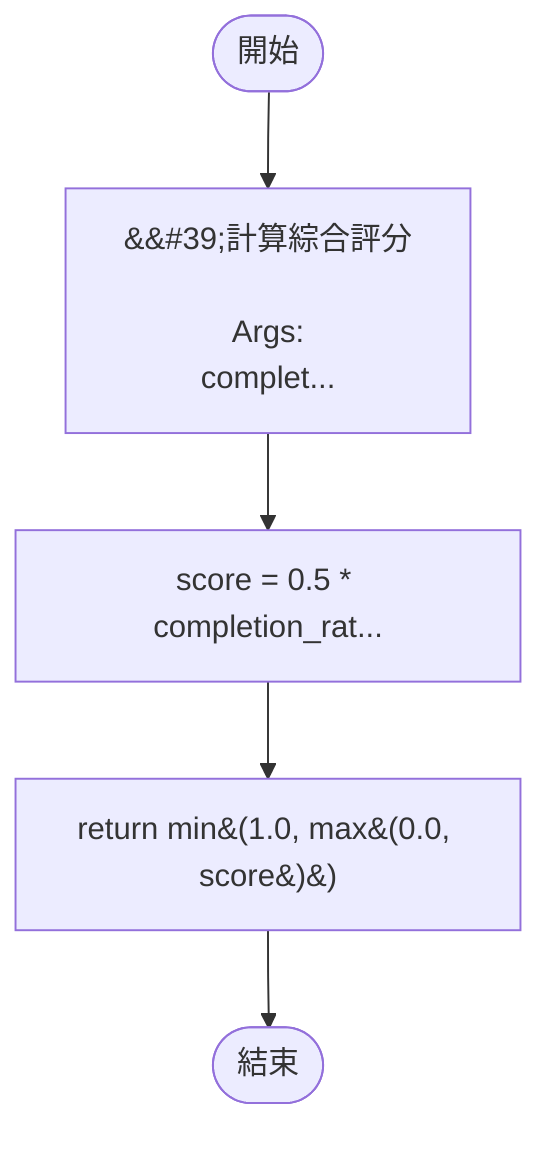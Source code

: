 flowchart TB
    n1([開始])
    n2([結束])
    n3[&amp;&#35;39;計算綜合評分\n\n        Args:\n            complet...]
    n4[score = 0.5 * completion_rat...]
    n5[return min&#40;1.0, max&#40;0.0, score&#41;&#41;]
    n1 --> n3
    n3 --> n4
    n4 --> n5
    n5 --> n2